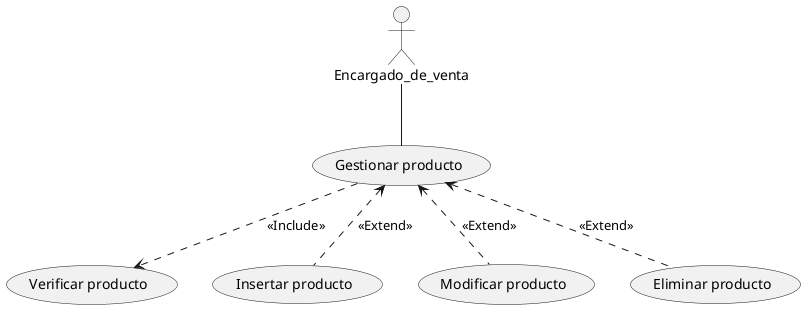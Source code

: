 @startuml 9. Gestionar producto
actor Encargado_de_venta


Encargado_de_venta -- (Gestionar producto)

(Gestionar producto)-.> (Verificar producto): <<Include>>

(Gestionar producto)<.- (Insertar producto): <<Extend>>
(Gestionar producto)<.- (Modificar producto): <<Extend>>
(Gestionar producto)<.- (Eliminar producto): <<Extend>>

@enduml